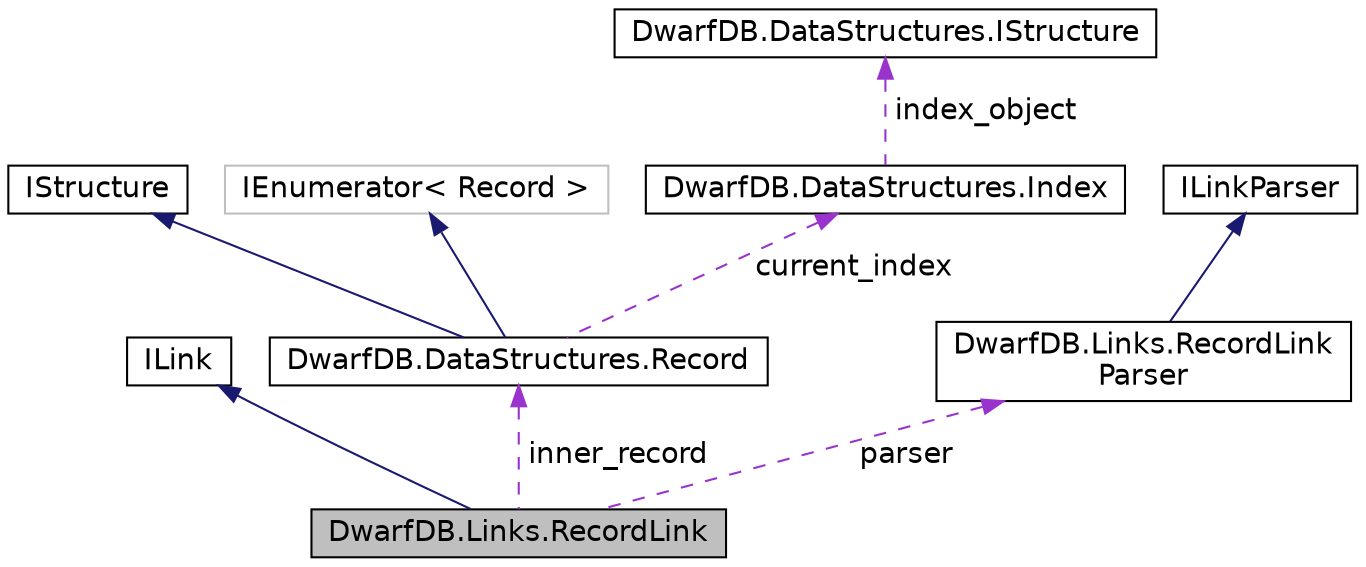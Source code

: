 digraph "DwarfDB.Links.RecordLink"
{
  edge [fontname="Helvetica",fontsize="14",labelfontname="Helvetica",labelfontsize="14"];
  node [fontname="Helvetica",fontsize="14",shape=record];
  Node1 [label="DwarfDB.Links.RecordLink",height=0.2,width=0.4,color="black", fillcolor="grey75", style="filled", fontcolor="black"];
  Node2 -> Node1 [dir="back",color="midnightblue",fontsize="14",style="solid",fontname="Helvetica"];
  Node2 [label="ILink",height=0.2,width=0.4,color="black", fillcolor="white", style="filled",URL="$d2/d8e/interface_dwarf_d_b_1_1_links_1_1_i_link.html",tooltip="An interface for DB link "];
  Node3 -> Node1 [dir="back",color="darkorchid3",fontsize="14",style="dashed",label=" inner_record" ,fontname="Helvetica"];
  Node3 [label="DwarfDB.DataStructures.Record",height=0.2,width=0.4,color="black", fillcolor="white", style="filled",URL="$d1/d31/class_dwarf_d_b_1_1_data_structures_1_1_record.html",tooltip="Record is the element of DataContainer "];
  Node4 -> Node3 [dir="back",color="midnightblue",fontsize="14",style="solid",fontname="Helvetica"];
  Node4 [label="IStructure",height=0.2,width=0.4,color="black", fillcolor="white", style="filled",URL="$d2/d8a/interface_dwarf_d_b_1_1_data_structures_1_1_i_structure.html",tooltip="An interface for DwarfDB data structures, such as: DataContainer and Record "];
  Node5 -> Node3 [dir="back",color="midnightblue",fontsize="14",style="solid",fontname="Helvetica"];
  Node5 [label="IEnumerator\< Record \>",height=0.2,width=0.4,color="grey75", fillcolor="white", style="filled"];
  Node6 -> Node3 [dir="back",color="darkorchid3",fontsize="14",style="dashed",label=" current_index" ,fontname="Helvetica"];
  Node6 [label="DwarfDB.DataStructures.Index",height=0.2,width=0.4,color="black", fillcolor="white", style="filled",URL="$db/d3d/class_dwarf_d_b_1_1_data_structures_1_1_index.html",tooltip="Index of data structure elements "];
  Node7 -> Node6 [dir="back",color="darkorchid3",fontsize="14",style="dashed",label=" index_object" ,fontname="Helvetica"];
  Node7 [label="DwarfDB.DataStructures.IStructure",height=0.2,width=0.4,color="black", fillcolor="white", style="filled",URL="$d2/d8a/interface_dwarf_d_b_1_1_data_structures_1_1_i_structure.html",tooltip="An interface for DwarfDB data structures, such as: DataContainer and Record "];
  Node8 -> Node1 [dir="back",color="darkorchid3",fontsize="14",style="dashed",label=" parser" ,fontname="Helvetica"];
  Node8 [label="DwarfDB.Links.RecordLink\lParser",height=0.2,width=0.4,color="black", fillcolor="white", style="filled",URL="$d4/da5/class_dwarf_d_b_1_1_links_1_1_record_link_parser.html",tooltip="A Record link parser Link: ip_address:db_name:dc_name:rec_hash "];
  Node9 -> Node8 [dir="back",color="midnightblue",fontsize="14",style="solid",fontname="Helvetica"];
  Node9 [label="ILinkParser",height=0.2,width=0.4,color="black", fillcolor="white", style="filled",URL="$d1/d5a/interface_dwarf_d_b_1_1_links_1_1_i_link_parser.html",tooltip="An interface for link parser "];
}
